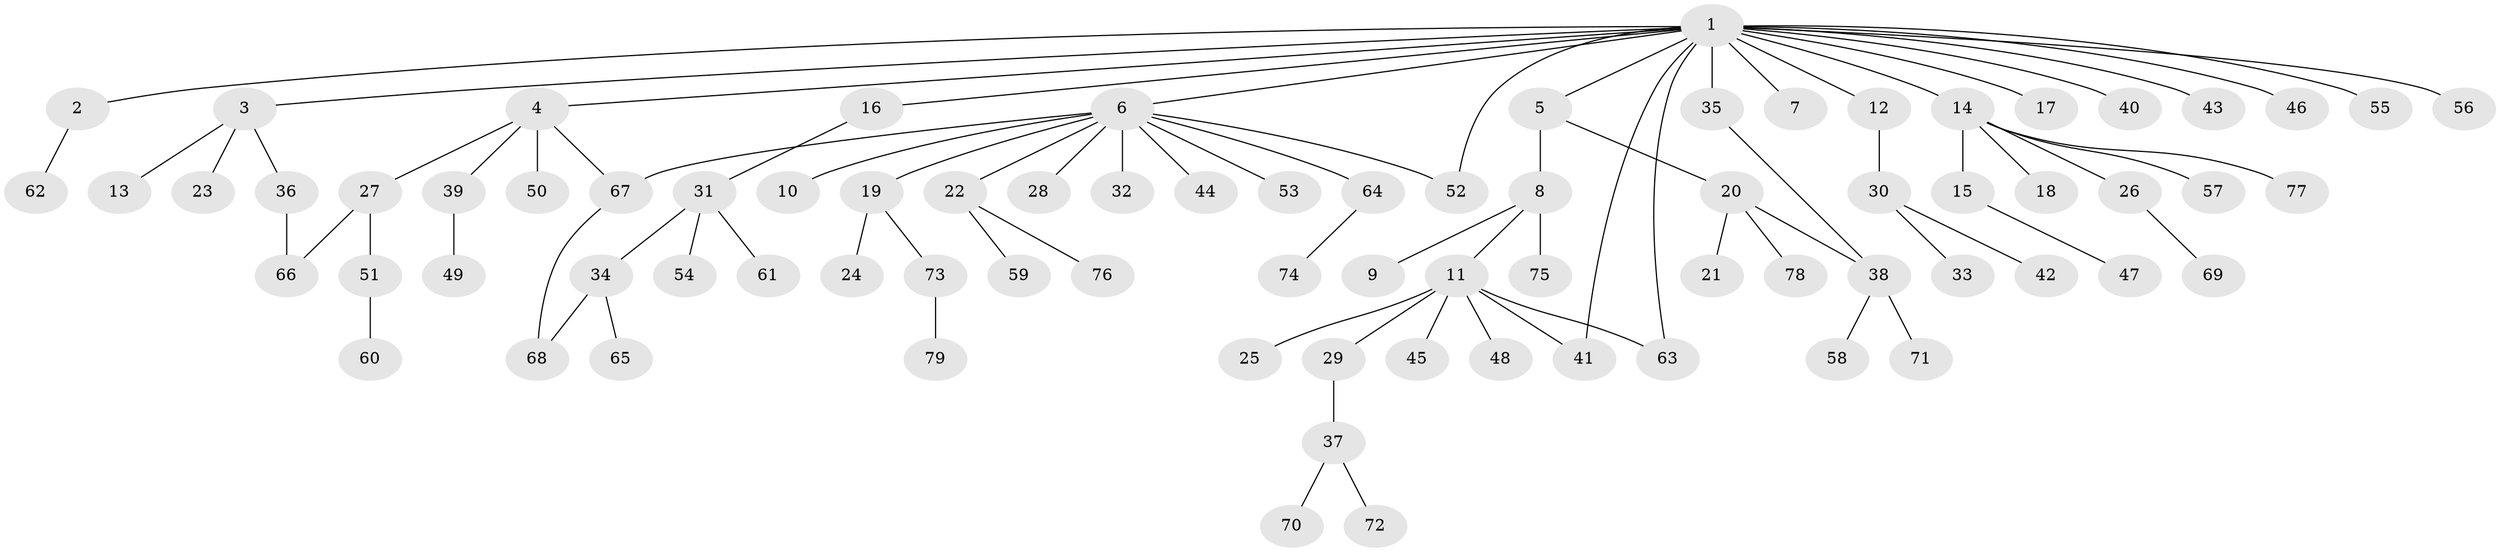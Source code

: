 // coarse degree distribution, {17: 0.020833333333333332, 1: 0.5, 3: 0.125, 4: 0.020833333333333332, 10: 0.020833333333333332, 2: 0.2916666666666667, 5: 0.020833333333333332}
// Generated by graph-tools (version 1.1) at 2025/50/03/04/25 22:50:41]
// undirected, 79 vertices, 85 edges
graph export_dot {
  node [color=gray90,style=filled];
  1;
  2;
  3;
  4;
  5;
  6;
  7;
  8;
  9;
  10;
  11;
  12;
  13;
  14;
  15;
  16;
  17;
  18;
  19;
  20;
  21;
  22;
  23;
  24;
  25;
  26;
  27;
  28;
  29;
  30;
  31;
  32;
  33;
  34;
  35;
  36;
  37;
  38;
  39;
  40;
  41;
  42;
  43;
  44;
  45;
  46;
  47;
  48;
  49;
  50;
  51;
  52;
  53;
  54;
  55;
  56;
  57;
  58;
  59;
  60;
  61;
  62;
  63;
  64;
  65;
  66;
  67;
  68;
  69;
  70;
  71;
  72;
  73;
  74;
  75;
  76;
  77;
  78;
  79;
  1 -- 2;
  1 -- 3;
  1 -- 4;
  1 -- 5;
  1 -- 6;
  1 -- 7;
  1 -- 12;
  1 -- 14;
  1 -- 16;
  1 -- 17;
  1 -- 35;
  1 -- 40;
  1 -- 41;
  1 -- 43;
  1 -- 46;
  1 -- 52;
  1 -- 55;
  1 -- 56;
  1 -- 63;
  2 -- 62;
  3 -- 13;
  3 -- 23;
  3 -- 36;
  4 -- 27;
  4 -- 39;
  4 -- 50;
  4 -- 67;
  5 -- 8;
  5 -- 20;
  6 -- 10;
  6 -- 19;
  6 -- 22;
  6 -- 28;
  6 -- 32;
  6 -- 44;
  6 -- 52;
  6 -- 53;
  6 -- 64;
  6 -- 67;
  8 -- 9;
  8 -- 11;
  8 -- 75;
  11 -- 25;
  11 -- 29;
  11 -- 41;
  11 -- 45;
  11 -- 48;
  11 -- 63;
  12 -- 30;
  14 -- 15;
  14 -- 18;
  14 -- 26;
  14 -- 57;
  14 -- 77;
  15 -- 47;
  16 -- 31;
  19 -- 24;
  19 -- 73;
  20 -- 21;
  20 -- 38;
  20 -- 78;
  22 -- 59;
  22 -- 76;
  26 -- 69;
  27 -- 51;
  27 -- 66;
  29 -- 37;
  30 -- 33;
  30 -- 42;
  31 -- 34;
  31 -- 54;
  31 -- 61;
  34 -- 65;
  34 -- 68;
  35 -- 38;
  36 -- 66;
  37 -- 70;
  37 -- 72;
  38 -- 58;
  38 -- 71;
  39 -- 49;
  51 -- 60;
  64 -- 74;
  67 -- 68;
  73 -- 79;
}
